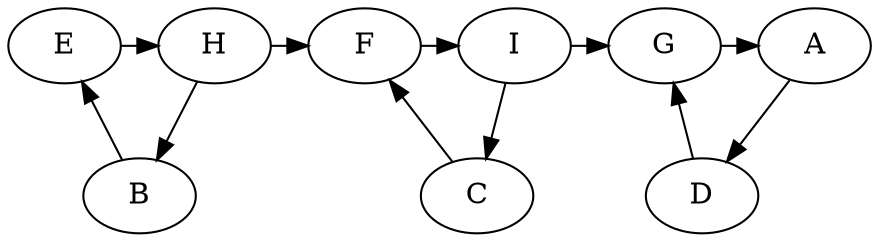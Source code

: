 digraph {
  A -> D
  D -> G
  G -> A

  I -> G
  I -> C
  C -> F
  F -> I

  H -> F
  H -> B
  E -> H
  B -> E
  { rank = same; A; G; I; F; H; E;}
  #{ rank = same; B; C; D;}
}
